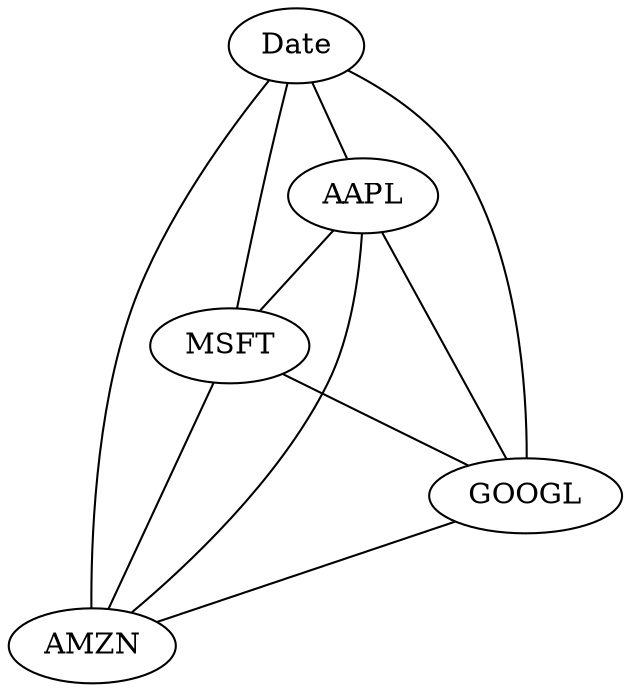 graph correlation {
  "Date" -- "AAPL" [weight=nan]
  "Date" -- "MSFT" [weight=nan]
  "Date" -- "GOOGL" [weight=nan]
  "Date" -- "AMZN" [weight=nan]
  "AAPL" -- "MSFT" [weight=-0.822866]
  "AAPL" -- "GOOGL" [weight=0.998359]
  "AAPL" -- "AMZN" [weight=0.987584]
  "MSFT" -- "GOOGL" [weight=-0.78898]
  "MSFT" -- "AMZN" [weight=-0.901914]
  "GOOGL" -- "AMZN" [weight=0.976969]
}

